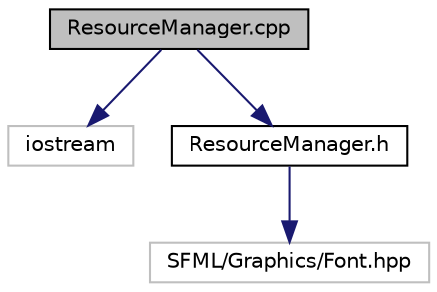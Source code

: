 digraph "ResourceManager.cpp"
{
  edge [fontname="Helvetica",fontsize="10",labelfontname="Helvetica",labelfontsize="10"];
  node [fontname="Helvetica",fontsize="10",shape=record];
  Node1 [label="ResourceManager.cpp",height=0.2,width=0.4,color="black", fillcolor="grey75", style="filled", fontcolor="black"];
  Node1 -> Node2 [color="midnightblue",fontsize="10",style="solid"];
  Node2 [label="iostream",height=0.2,width=0.4,color="grey75", fillcolor="white", style="filled"];
  Node1 -> Node3 [color="midnightblue",fontsize="10",style="solid"];
  Node3 [label="ResourceManager.h",height=0.2,width=0.4,color="black", fillcolor="white", style="filled",URL="$ResourceManager_8h.html"];
  Node3 -> Node4 [color="midnightblue",fontsize="10",style="solid"];
  Node4 [label="SFML/Graphics/Font.hpp",height=0.2,width=0.4,color="grey75", fillcolor="white", style="filled"];
}
